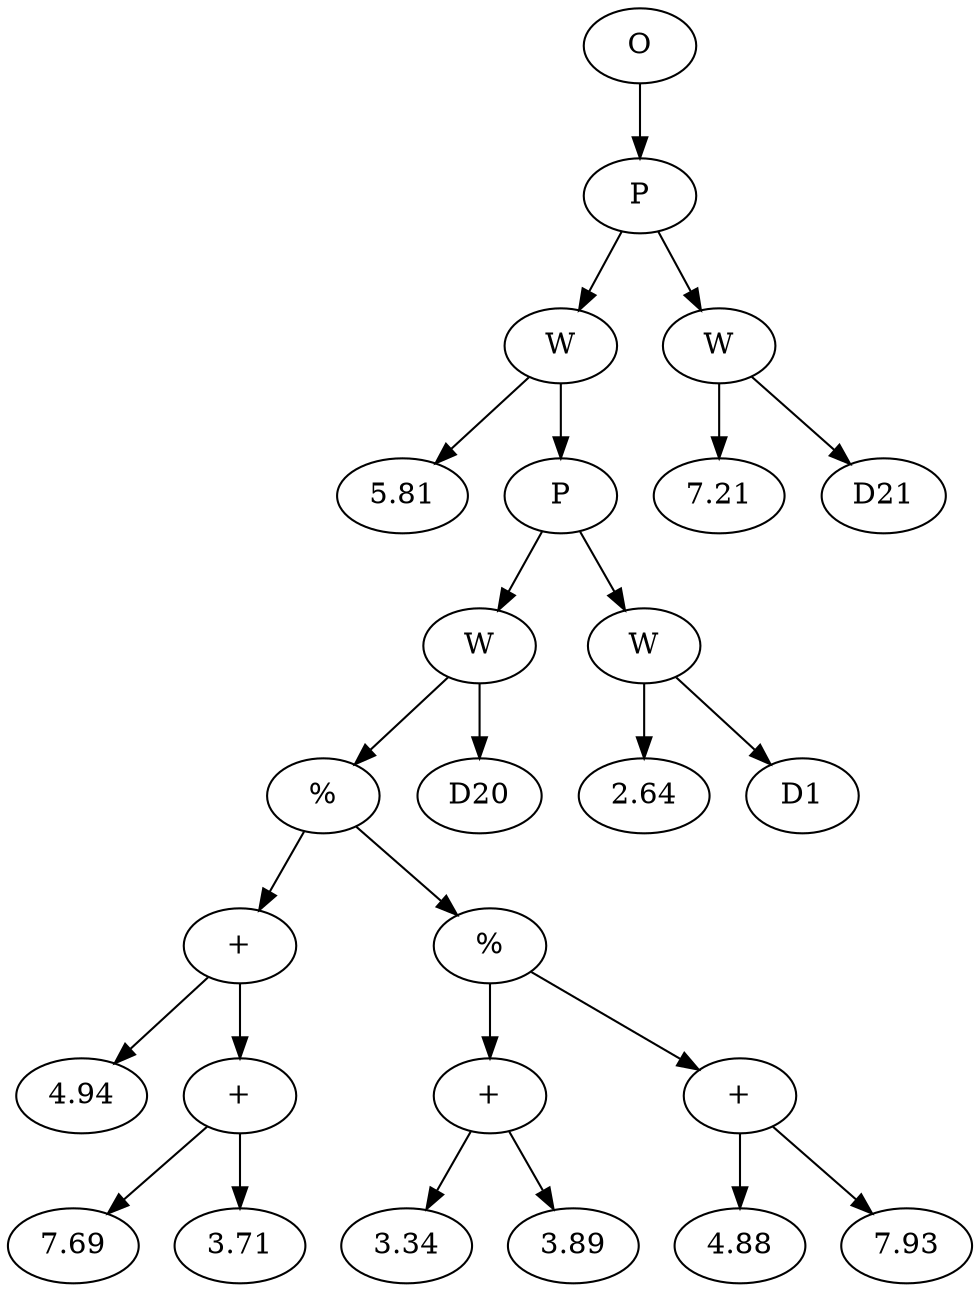 // Tree
digraph {
	5577794 [label=O]
	5577795 [label=P]
	5577794 -> 5577795
	5577796 [label=W]
	5577795 -> 5577796
	5577797 [label=5.81]
	5577796 -> 5577797
	5577798 [label=P]
	5577796 -> 5577798
	5577799 [label=W]
	5577798 -> 5577799
	5577800 [label="%"]
	5577799 -> 5577800
	5577801 [label="+"]
	5577800 -> 5577801
	5577802 [label=4.94]
	5577801 -> 5577802
	5577803 [label="+"]
	5577801 -> 5577803
	5577804 [label=7.69]
	5577803 -> 5577804
	5577805 [label=3.71]
	5577803 -> 5577805
	5577806 [label="%"]
	5577800 -> 5577806
	5577807 [label="+"]
	5577806 -> 5577807
	5577808 [label=3.34]
	5577807 -> 5577808
	5577809 [label=3.89]
	5577807 -> 5577809
	5577810 [label="+"]
	5577806 -> 5577810
	5577811 [label=4.88]
	5577810 -> 5577811
	5577812 [label=7.93]
	5577810 -> 5577812
	5577813 [label=D20]
	5577799 -> 5577813
	5577814 [label=W]
	5577798 -> 5577814
	5577815 [label=2.64]
	5577814 -> 5577815
	5577816 [label=D1]
	5577814 -> 5577816
	5577817 [label=W]
	5577795 -> 5577817
	5577818 [label=7.21]
	5577817 -> 5577818
	5577819 [label=D21]
	5577817 -> 5577819
}
